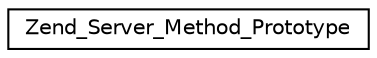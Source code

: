 digraph G
{
  edge [fontname="Helvetica",fontsize="10",labelfontname="Helvetica",labelfontsize="10"];
  node [fontname="Helvetica",fontsize="10",shape=record];
  rankdir="LR";
  Node1 [label="Zend_Server_Method_Prototype",height=0.2,width=0.4,color="black", fillcolor="white", style="filled",URL="$class_zend___server___method___prototype.html"];
}
